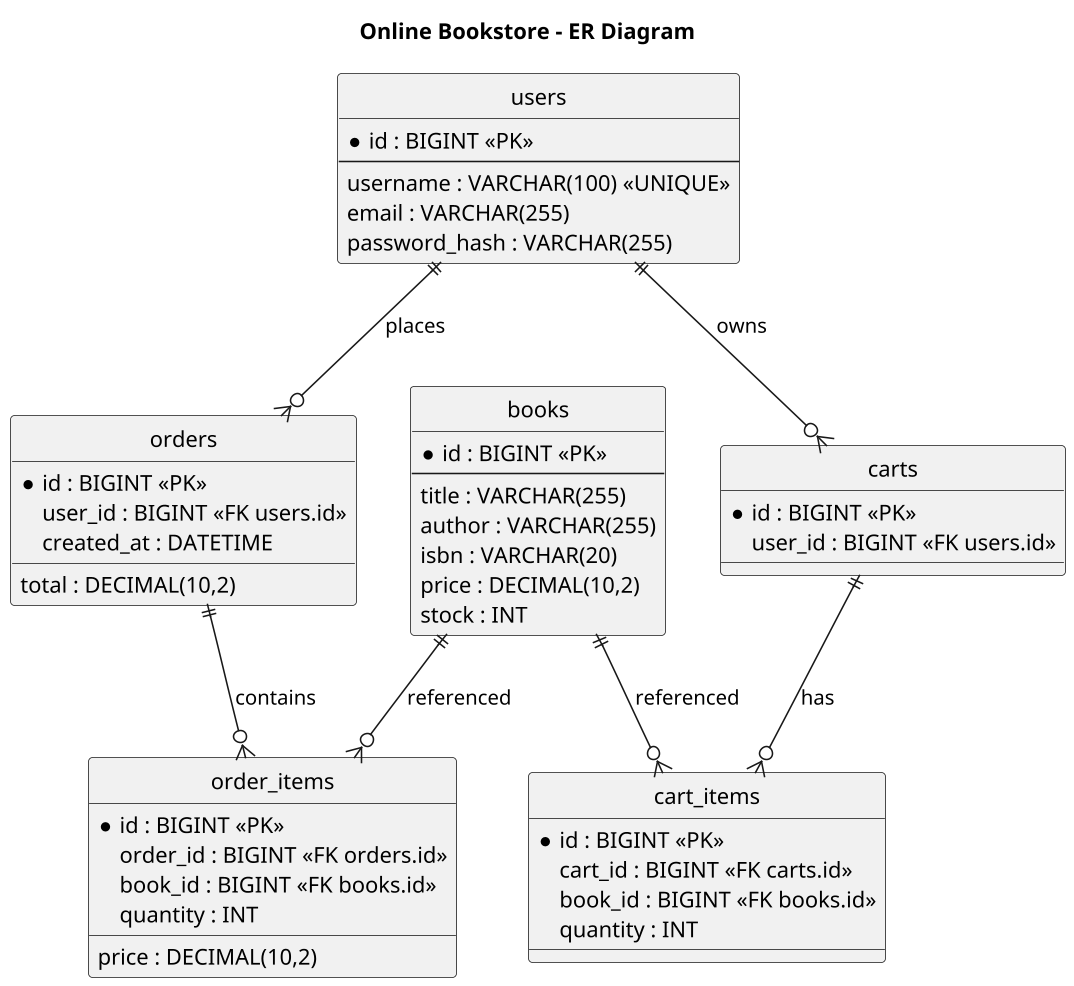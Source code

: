 @startuml
' ---------- ER Diagram for MySQL (Online Bookstore) ----------
hide circle
skinparam shadowing false
skinparam dpi 150

title Online Bookstore - ER Diagram

entity books {
  * id : BIGINT <<PK>>
  --
  title : VARCHAR(255)
  author : VARCHAR(255)
  isbn : VARCHAR(20)
  price : DECIMAL(10,2)
  stock : INT
}

entity users {
  * id : BIGINT <<PK>>
  --
  username : VARCHAR(100) <<UNIQUE>>
  email : VARCHAR(255)
  password_hash : VARCHAR(255)
}

entity orders {
  * id : BIGINT <<PK>>
  user_id : BIGINT <<FK users.id>>
  created_at : DATETIME
  total : DECIMAL(10,2)
}

entity order_items {
  * id : BIGINT <<PK>>
  order_id : BIGINT <<FK orders.id>>
  book_id : BIGINT <<FK books.id>>
  quantity : INT
  price : DECIMAL(10,2)
}

entity carts {
  * id : BIGINT <<PK>>
  user_id : BIGINT <<FK users.id>>
}

entity cart_items {
  * id : BIGINT <<PK>>
  cart_id : BIGINT <<FK carts.id>>
  book_id : BIGINT <<FK books.id>>
  quantity : INT
}

' Relationships
users ||--o{ orders : places
orders ||--o{ order_items : contains
books ||--o{ order_items : referenced
users ||--o{ carts : owns
carts ||--o{ cart_items : has
books ||--o{ cart_items : referenced

@enduml
